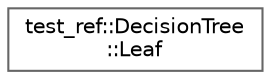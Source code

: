 digraph "类继承关系图"
{
 // LATEX_PDF_SIZE
  bgcolor="transparent";
  edge [fontname=Helvetica,fontsize=10,labelfontname=Helvetica,labelfontsize=10];
  node [fontname=Helvetica,fontsize=10,shape=box,height=0.2,width=0.4];
  rankdir="LR";
  Node0 [id="Node000000",label="test_ref::DecisionTree\l::Leaf",height=0.2,width=0.4,color="grey40", fillcolor="white", style="filled",URL="$structtest__ref_1_1_decision_tree_1_1_leaf.html",tooltip=" "];
}
